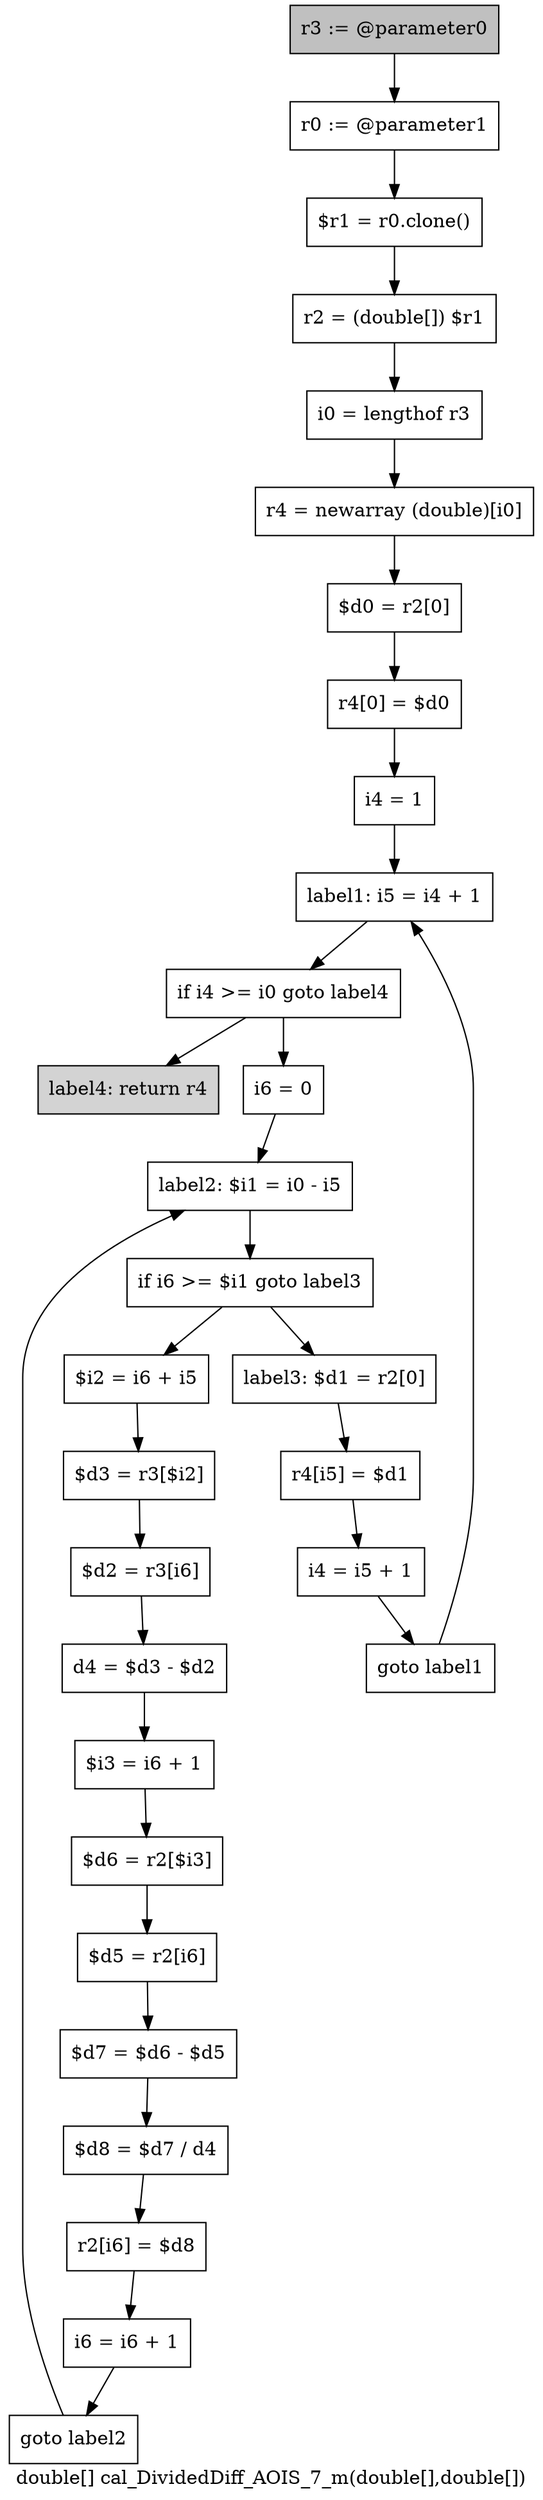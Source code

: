 digraph "double[] cal_DividedDiff_AOIS_7_m(double[],double[])" {
    label="double[] cal_DividedDiff_AOIS_7_m(double[],double[])";
    node [shape=box];
    "0" [style=filled,fillcolor=gray,label="r3 := @parameter0",];
    "1" [label="r0 := @parameter1",];
    "0"->"1";
    "2" [label="$r1 = r0.clone()",];
    "1"->"2";
    "3" [label="r2 = (double[]) $r1",];
    "2"->"3";
    "4" [label="i0 = lengthof r3",];
    "3"->"4";
    "5" [label="r4 = newarray (double)[i0]",];
    "4"->"5";
    "6" [label="$d0 = r2[0]",];
    "5"->"6";
    "7" [label="r4[0] = $d0",];
    "6"->"7";
    "8" [label="i4 = 1",];
    "7"->"8";
    "9" [label="label1: i5 = i4 + 1",];
    "8"->"9";
    "10" [label="if i4 >= i0 goto label4",];
    "9"->"10";
    "11" [label="i6 = 0",];
    "10"->"11";
    "30" [style=filled,fillcolor=lightgray,label="label4: return r4",];
    "10"->"30";
    "12" [label="label2: $i1 = i0 - i5",];
    "11"->"12";
    "13" [label="if i6 >= $i1 goto label3",];
    "12"->"13";
    "14" [label="$i2 = i6 + i5",];
    "13"->"14";
    "26" [label="label3: $d1 = r2[0]",];
    "13"->"26";
    "15" [label="$d3 = r3[$i2]",];
    "14"->"15";
    "16" [label="$d2 = r3[i6]",];
    "15"->"16";
    "17" [label="d4 = $d3 - $d2",];
    "16"->"17";
    "18" [label="$i3 = i6 + 1",];
    "17"->"18";
    "19" [label="$d6 = r2[$i3]",];
    "18"->"19";
    "20" [label="$d5 = r2[i6]",];
    "19"->"20";
    "21" [label="$d7 = $d6 - $d5",];
    "20"->"21";
    "22" [label="$d8 = $d7 / d4",];
    "21"->"22";
    "23" [label="r2[i6] = $d8",];
    "22"->"23";
    "24" [label="i6 = i6 + 1",];
    "23"->"24";
    "25" [label="goto label2",];
    "24"->"25";
    "25"->"12";
    "27" [label="r4[i5] = $d1",];
    "26"->"27";
    "28" [label="i4 = i5 + 1",];
    "27"->"28";
    "29" [label="goto label1",];
    "28"->"29";
    "29"->"9";
}
